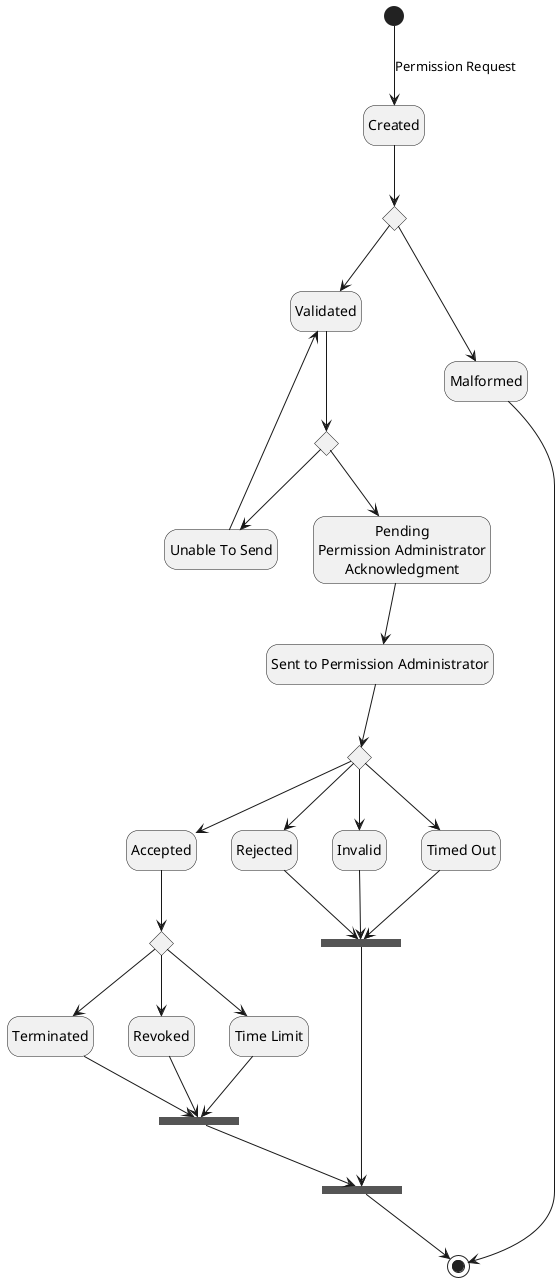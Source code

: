 @startuml
'!theme plain
hide empty description

[*] --> Created: Permission Request
state created_choice <<choice>>
Created --> created_choice
created_choice --> Validated
created_choice --> Malformed
Malformed --> [*]

state validated_choice <<choice>>
state "Pending\nPermission Administrator\nAcknowledgment" as ppaa
state "Unable To Send" as uts

Validated --> validated_choice
validated_choice --> ppaa
validated_choice --> uts
uts --> Validated

state "Sent to Permission Administrator" as spa
ppaa --> spa

state sent_choice <<choice>>
state "Timed Out" as to
spa --> sent_choice
sent_choice --> Accepted
sent_choice --> to
sent_choice --> Rejected
sent_choice --> Invalid

state error_join <<join>>
to --> error_join
Rejected --> error_join
Invalid --> error_join

state accepted_choice <<choice>>
state "Time Limit" as tl
Accepted --> accepted_choice
accepted_choice --> tl
accepted_choice --> Terminated
accepted_choice --> Revoked

state success_join <<join>>
tl --> success_join
Terminated --> success_join
Revoked --> success_join

state done_join <<join>>
error_join --> done_join
success_join --> done_join
done_join --> [*]


@enduml
